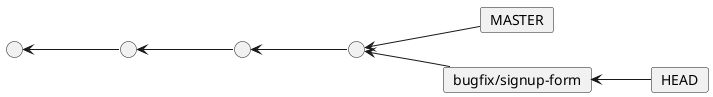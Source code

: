 // https://isgb.otago.ac.nz/infosci/mark.george/Wiki/wiki/PlantUML%20GraphViz%20Layout
@startuml
left to right direction
together {
    circle one as " "
    circle two as " "
    circle three  as " "
    circle four  as " "
    one <-- two
    two <-- three
    three <-- four
}

card MASTER
four <-- MASTER
card bugfix as "bugfix/signup-form"
four <-- bugfix
card HEAD
bugfix <-- HEAD
@enduml

